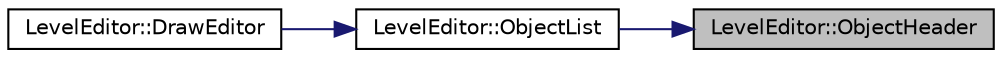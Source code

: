 digraph "LevelEditor::ObjectHeader"
{
 // LATEX_PDF_SIZE
  edge [fontname="Helvetica",fontsize="10",labelfontname="Helvetica",labelfontsize="10"];
  node [fontname="Helvetica",fontsize="10",shape=record];
  rankdir="RL";
  Node30 [label="LevelEditor::ObjectHeader",height=0.2,width=0.4,color="black", fillcolor="grey75", style="filled", fontcolor="black",tooltip="Creates the objects header using the current gameobject in the iterator."];
  Node30 -> Node31 [dir="back",color="midnightblue",fontsize="10",style="solid",fontname="Helvetica"];
  Node31 [label="LevelEditor::ObjectList",height=0.2,width=0.4,color="black", fillcolor="white", style="filled",URL="$class_level_editor.html#a5d2e208fa4bc8f4fd463c8bc09e209f0",tooltip="fills in the object list"];
  Node31 -> Node32 [dir="back",color="midnightblue",fontsize="10",style="solid",fontname="Helvetica"];
  Node32 [label="LevelEditor::DrawEditor",height=0.2,width=0.4,color="black", fillcolor="white", style="filled",URL="$class_level_editor.html#a4582620d8c322b6cb1d68dd32dcf5048",tooltip="Draws the editor to screen."];
}
